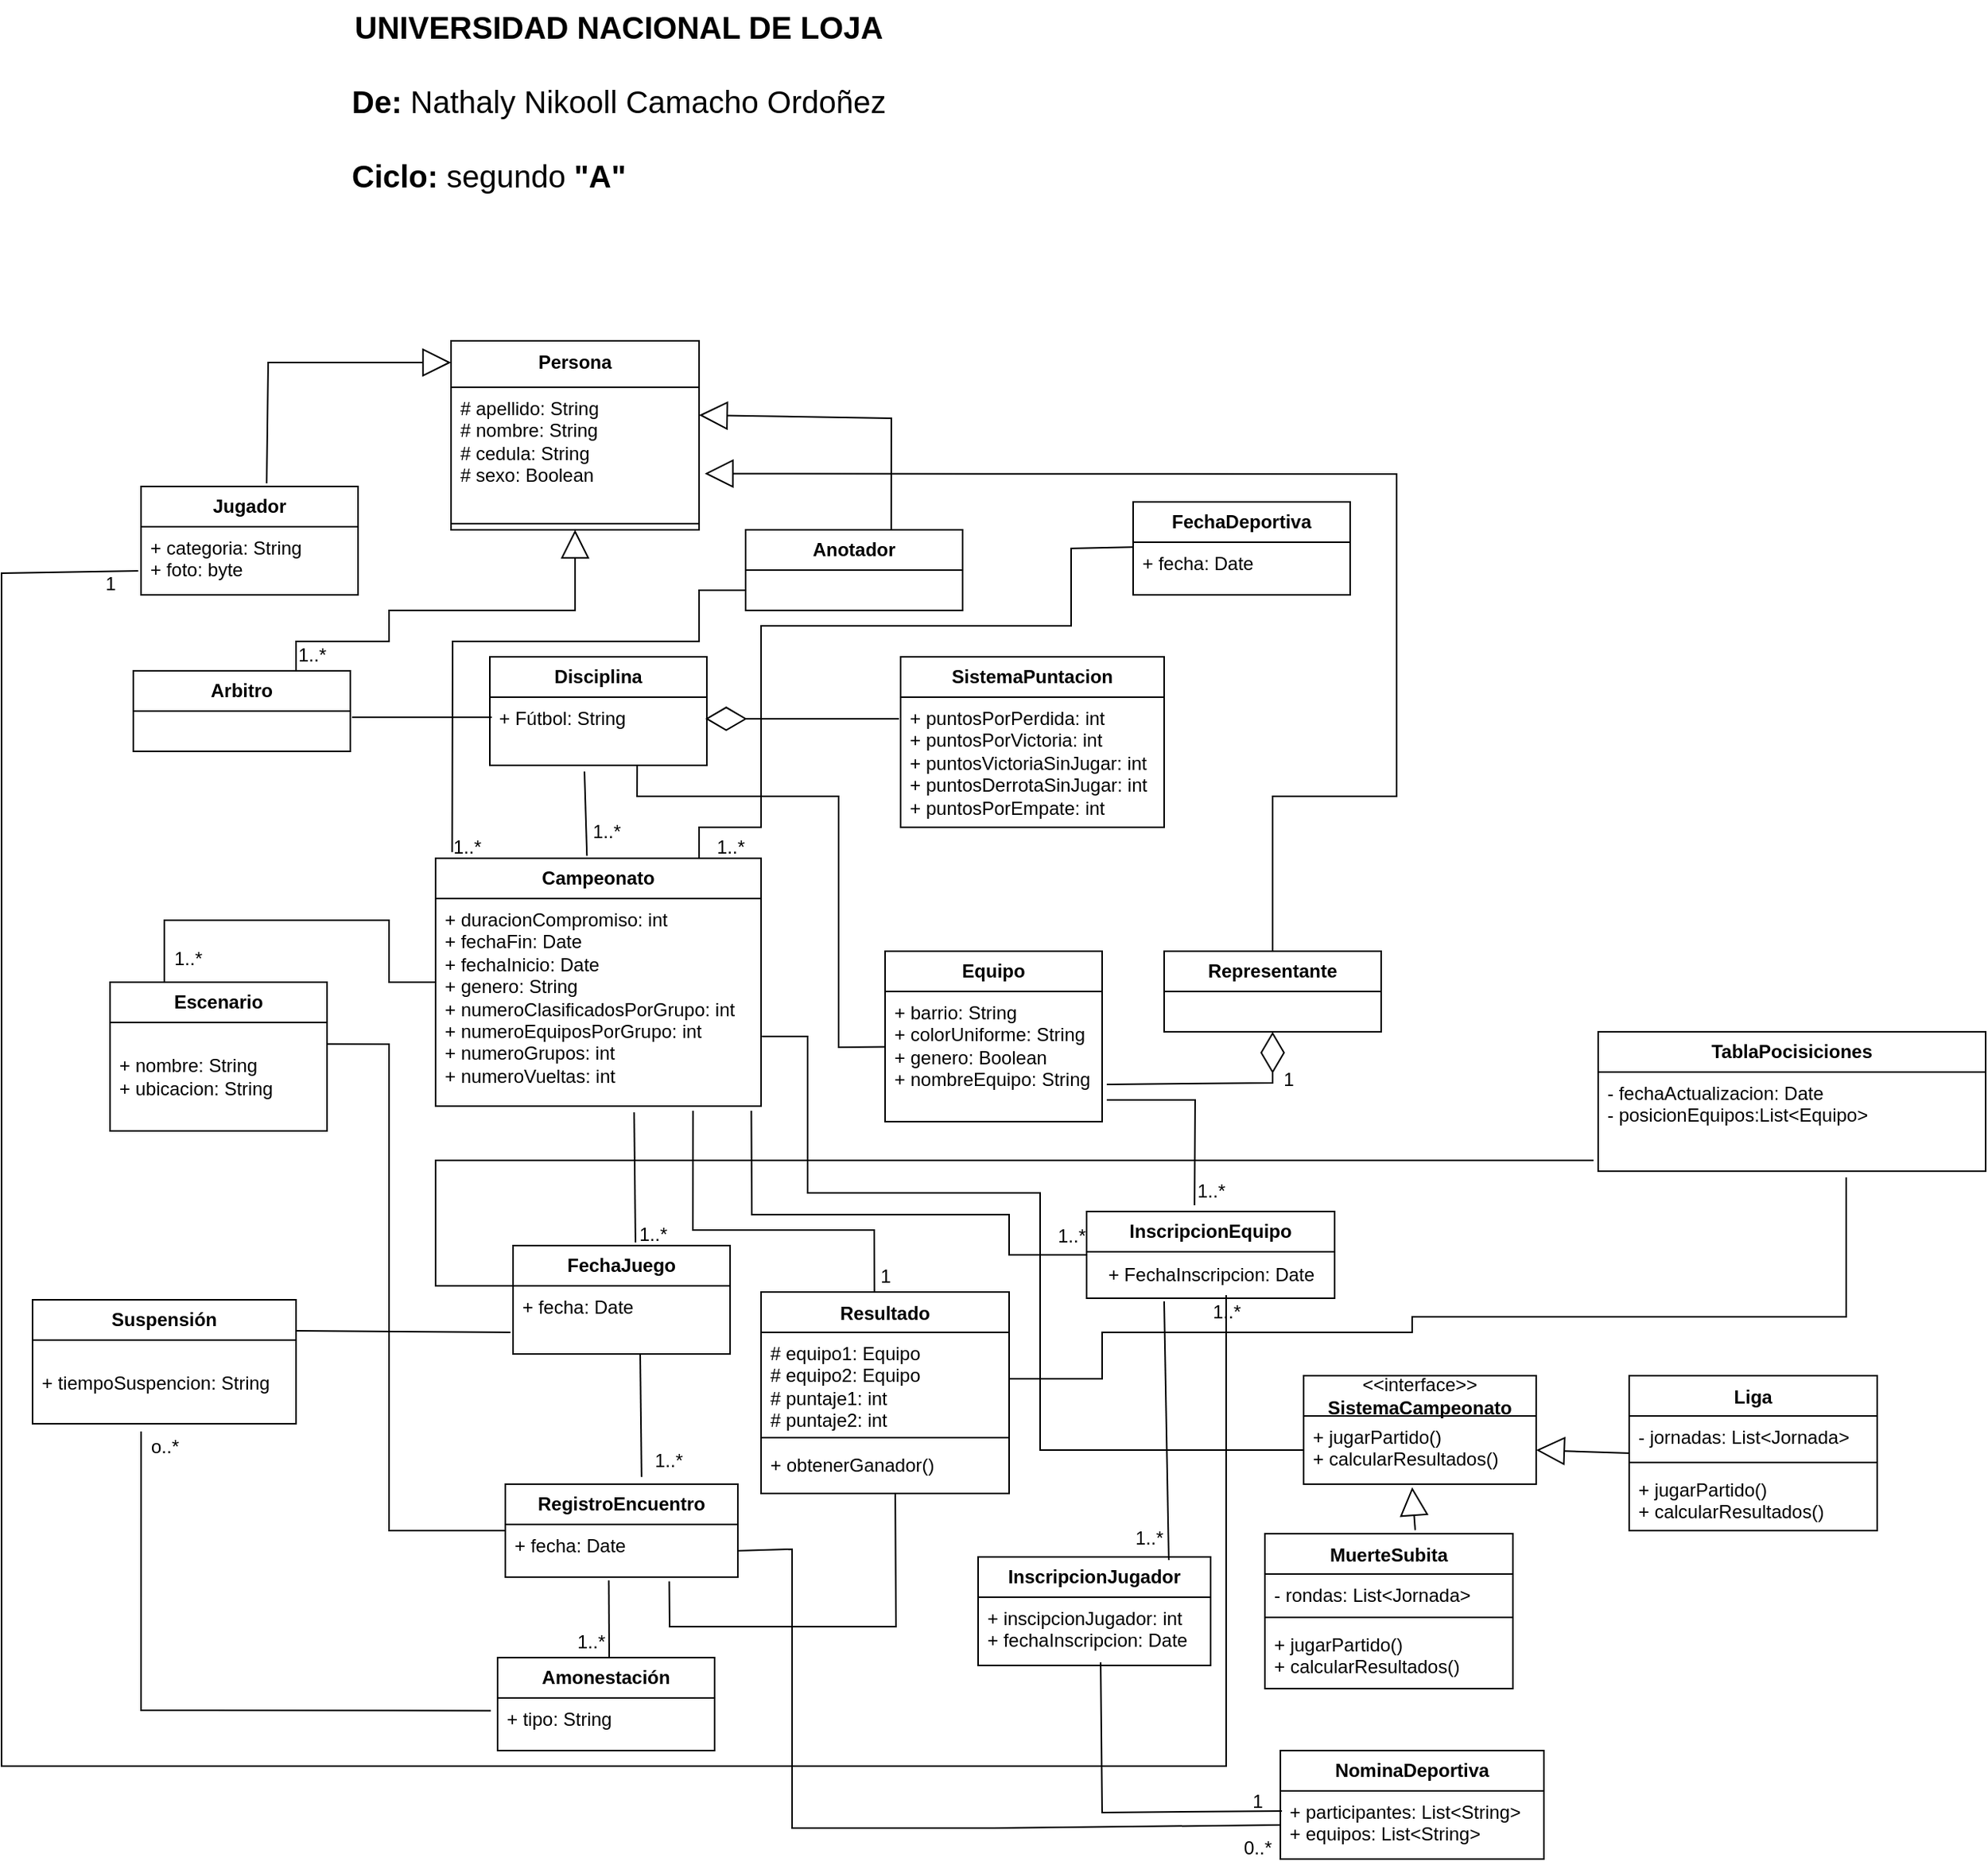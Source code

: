<mxfile version="24.7.6">
  <diagram name="Página-1" id="RDBL6Prg0Cm7emV4PbZw">
    <mxGraphModel dx="1006" dy="409" grid="1" gridSize="10" guides="1" tooltips="1" connect="1" arrows="1" fold="1" page="1" pageScale="1" pageWidth="3300" pageHeight="2339" math="0" shadow="0">
      <root>
        <mxCell id="0" />
        <mxCell id="1" parent="0" />
        <mxCell id="obF-LMcCL9hbDz9X7Q33-1" value="&lt;div&gt;Persona&lt;/div&gt;" style="swimlane;fontStyle=1;align=center;verticalAlign=top;childLayout=stackLayout;horizontal=1;startSize=30;horizontalStack=0;resizeParent=1;resizeParentMax=0;resizeLast=0;collapsible=1;marginBottom=0;whiteSpace=wrap;html=1;" parent="1" vertex="1">
          <mxGeometry x="1540" y="330" width="160" height="122" as="geometry" />
        </mxCell>
        <mxCell id="obF-LMcCL9hbDz9X7Q33-2" value="&lt;div&gt;# apellido: String&lt;/div&gt;&lt;div&gt;# nombre: String&lt;/div&gt;# cedula: String&lt;br&gt;# sexo: Boolean" style="text;strokeColor=none;fillColor=none;align=left;verticalAlign=top;spacingLeft=4;spacingRight=4;overflow=hidden;rotatable=0;points=[[0,0.5],[1,0.5]];portConstraint=eastwest;whiteSpace=wrap;html=1;" parent="obF-LMcCL9hbDz9X7Q33-1" vertex="1">
          <mxGeometry y="30" width="160" height="84" as="geometry" />
        </mxCell>
        <mxCell id="obF-LMcCL9hbDz9X7Q33-3" value="" style="line;strokeWidth=1;fillColor=none;align=left;verticalAlign=middle;spacingTop=-1;spacingLeft=3;spacingRight=3;rotatable=0;labelPosition=right;points=[];portConstraint=eastwest;strokeColor=inherit;" parent="obF-LMcCL9hbDz9X7Q33-1" vertex="1">
          <mxGeometry y="114" width="160" height="8" as="geometry" />
        </mxCell>
        <mxCell id="obF-LMcCL9hbDz9X7Q33-5" value="" style="endArrow=block;endSize=16;endFill=0;html=1;rounded=0;exitX=0.319;exitY=-0.02;exitDx=0;exitDy=0;exitPerimeter=0;" parent="1" edge="1">
          <mxGeometry width="160" relative="1" as="geometry">
            <mxPoint x="1421.04" y="422.04" as="sourcePoint" />
            <mxPoint x="1540" y="344" as="targetPoint" />
            <Array as="points">
              <mxPoint x="1422" y="344" />
            </Array>
          </mxGeometry>
        </mxCell>
        <mxCell id="obF-LMcCL9hbDz9X7Q33-10" value="&lt;b&gt;Arbitro&lt;/b&gt;" style="swimlane;fontStyle=0;childLayout=stackLayout;horizontal=1;startSize=26;fillColor=none;horizontalStack=0;resizeParent=1;resizeParentMax=0;resizeLast=0;collapsible=1;marginBottom=0;whiteSpace=wrap;html=1;" parent="1" vertex="1">
          <mxGeometry x="1335" y="543" width="140" height="52" as="geometry" />
        </mxCell>
        <mxCell id="obF-LMcCL9hbDz9X7Q33-15" value="&lt;b&gt;Jugador&lt;/b&gt;" style="swimlane;fontStyle=0;childLayout=stackLayout;horizontal=1;startSize=26;fillColor=none;horizontalStack=0;resizeParent=1;resizeParentMax=0;resizeLast=0;collapsible=1;marginBottom=0;whiteSpace=wrap;html=1;" parent="1" vertex="1">
          <mxGeometry x="1340" y="424" width="140" height="70" as="geometry" />
        </mxCell>
        <mxCell id="obF-LMcCL9hbDz9X7Q33-16" value="+ categoria: String&lt;br&gt;+ foto: byte" style="text;strokeColor=none;fillColor=none;align=left;verticalAlign=top;spacingLeft=4;spacingRight=4;overflow=hidden;rotatable=0;points=[[0,0.5],[1,0.5]];portConstraint=eastwest;whiteSpace=wrap;html=1;" parent="obF-LMcCL9hbDz9X7Q33-15" vertex="1">
          <mxGeometry y="26" width="140" height="44" as="geometry" />
        </mxCell>
        <mxCell id="obF-LMcCL9hbDz9X7Q33-19" value="&lt;b&gt;Anotador&lt;/b&gt;" style="swimlane;fontStyle=0;childLayout=stackLayout;horizontal=1;startSize=26;fillColor=none;horizontalStack=0;resizeParent=1;resizeParentMax=0;resizeLast=0;collapsible=1;marginBottom=0;whiteSpace=wrap;html=1;" parent="1" vertex="1">
          <mxGeometry x="1730" y="452" width="140" height="52" as="geometry" />
        </mxCell>
        <mxCell id="obF-LMcCL9hbDz9X7Q33-23" value="" style="endArrow=block;endSize=16;endFill=0;html=1;rounded=0;exitX=0.671;exitY=0;exitDx=0;exitDy=0;exitPerimeter=0;entryX=1;entryY=0.214;entryDx=0;entryDy=0;entryPerimeter=0;" parent="1" source="obF-LMcCL9hbDz9X7Q33-19" target="obF-LMcCL9hbDz9X7Q33-2" edge="1">
          <mxGeometry width="160" relative="1" as="geometry">
            <mxPoint x="1431.04" y="432.04" as="sourcePoint" />
            <mxPoint x="1550" y="354" as="targetPoint" />
            <Array as="points">
              <mxPoint x="1824" y="380" />
            </Array>
          </mxGeometry>
        </mxCell>
        <mxCell id="obF-LMcCL9hbDz9X7Q33-24" value="&lt;b&gt;Disciplina&lt;/b&gt;" style="swimlane;fontStyle=0;childLayout=stackLayout;horizontal=1;startSize=26;fillColor=none;horizontalStack=0;resizeParent=1;resizeParentMax=0;resizeLast=0;collapsible=1;marginBottom=0;whiteSpace=wrap;html=1;" parent="1" vertex="1">
          <mxGeometry x="1565" y="534" width="140" height="70" as="geometry" />
        </mxCell>
        <mxCell id="obF-LMcCL9hbDz9X7Q33-25" value="&lt;div&gt;+ Fútbol: String&lt;/div&gt;" style="text;strokeColor=none;fillColor=none;align=left;verticalAlign=top;spacingLeft=4;spacingRight=4;overflow=hidden;rotatable=0;points=[[0,0.5],[1,0.5]];portConstraint=eastwest;whiteSpace=wrap;html=1;" parent="obF-LMcCL9hbDz9X7Q33-24" vertex="1">
          <mxGeometry y="26" width="140" height="44" as="geometry" />
        </mxCell>
        <mxCell id="obF-LMcCL9hbDz9X7Q33-28" value="&lt;b&gt;SistemaPuntacion&lt;/b&gt;" style="swimlane;fontStyle=0;childLayout=stackLayout;horizontal=1;startSize=26;fillColor=none;horizontalStack=0;resizeParent=1;resizeParentMax=0;resizeLast=0;collapsible=1;marginBottom=0;whiteSpace=wrap;html=1;" parent="1" vertex="1">
          <mxGeometry x="1830" y="534" width="170" height="110" as="geometry" />
        </mxCell>
        <mxCell id="obF-LMcCL9hbDz9X7Q33-31" value="+ puntosPorPerdida: int&lt;br&gt;+ puntosPorVictoria: int&lt;br&gt;&lt;div&gt;+ puntosVictoriaSinJugar: int&lt;/div&gt;&lt;div&gt;+ puntosDerrotaSinJugar: int&lt;br&gt;+ puntosPorEmpate: int&lt;/div&gt;" style="text;strokeColor=none;fillColor=none;align=left;verticalAlign=top;spacingLeft=4;spacingRight=4;overflow=hidden;rotatable=0;points=[[0,0.5],[1,0.5]];portConstraint=eastwest;whiteSpace=wrap;html=1;" parent="obF-LMcCL9hbDz9X7Q33-28" vertex="1">
          <mxGeometry y="26" width="170" height="84" as="geometry" />
        </mxCell>
        <mxCell id="obF-LMcCL9hbDz9X7Q33-32" value="" style="endArrow=diamondThin;endFill=0;endSize=24;html=1;rounded=0;entryX=0.993;entryY=0.318;entryDx=0;entryDy=0;entryPerimeter=0;" parent="1" target="obF-LMcCL9hbDz9X7Q33-25" edge="1">
          <mxGeometry width="160" relative="1" as="geometry">
            <mxPoint x="1829" y="574" as="sourcePoint" />
            <mxPoint x="1680" y="584" as="targetPoint" />
          </mxGeometry>
        </mxCell>
        <mxCell id="obF-LMcCL9hbDz9X7Q33-33" value="" style="endArrow=none;html=1;rounded=0;exitX=0.465;exitY=-0.01;exitDx=0;exitDy=0;exitPerimeter=0;entryX=0.436;entryY=1.091;entryDx=0;entryDy=0;entryPerimeter=0;" parent="1" source="obF-LMcCL9hbDz9X7Q33-35" target="obF-LMcCL9hbDz9X7Q33-25" edge="1">
          <mxGeometry width="50" height="50" relative="1" as="geometry">
            <mxPoint x="1622" y="662" as="sourcePoint" />
            <mxPoint x="1620" y="614" as="targetPoint" />
          </mxGeometry>
        </mxCell>
        <mxCell id="obF-LMcCL9hbDz9X7Q33-35" value="&lt;b&gt;Campeonato &lt;/b&gt;" style="swimlane;fontStyle=0;childLayout=stackLayout;horizontal=1;startSize=26;fillColor=none;horizontalStack=0;resizeParent=1;resizeParentMax=0;resizeLast=0;collapsible=1;marginBottom=0;whiteSpace=wrap;html=1;" parent="1" vertex="1">
          <mxGeometry x="1530" y="664" width="210" height="160" as="geometry" />
        </mxCell>
        <mxCell id="obF-LMcCL9hbDz9X7Q33-36" value="+ duracionCompromiso: int&lt;br&gt;+ fechaFin: Date&lt;br&gt;+ fechaInicio: Date&lt;br&gt;+ genero: String&lt;br&gt;+ numeroClasificadosPorGrupo: int&lt;br&gt;+ numeroEquiposPorGrupo: int&lt;br&gt;+ numeroGrupos: int&lt;br&gt;&lt;div&gt;+ numeroVueltas: int&lt;/div&gt;" style="text;strokeColor=none;fillColor=none;align=left;verticalAlign=top;spacingLeft=4;spacingRight=4;overflow=hidden;rotatable=0;points=[[0,0.5],[1,0.5]];portConstraint=eastwest;whiteSpace=wrap;html=1;" parent="obF-LMcCL9hbDz9X7Q33-35" vertex="1">
          <mxGeometry y="26" width="210" height="134" as="geometry" />
        </mxCell>
        <mxCell id="obF-LMcCL9hbDz9X7Q33-39" value="&lt;b&gt;Equipo&lt;/b&gt;" style="swimlane;fontStyle=0;childLayout=stackLayout;horizontal=1;startSize=26;fillColor=none;horizontalStack=0;resizeParent=1;resizeParentMax=0;resizeLast=0;collapsible=1;marginBottom=0;whiteSpace=wrap;html=1;" parent="1" vertex="1">
          <mxGeometry x="1820" y="724" width="140" height="110" as="geometry" />
        </mxCell>
        <mxCell id="obF-LMcCL9hbDz9X7Q33-41" value="+ barrio: String&lt;br&gt;+ colorUniforme: String&lt;br&gt;+ genero: Boolean&lt;br&gt;+ nombreEquipo: String&lt;div&gt;&lt;br/&gt;&lt;/div&gt;" style="text;strokeColor=none;fillColor=none;align=left;verticalAlign=top;spacingLeft=4;spacingRight=4;overflow=hidden;rotatable=0;points=[[0,0.5],[1,0.5]];portConstraint=eastwest;whiteSpace=wrap;html=1;" parent="obF-LMcCL9hbDz9X7Q33-39" vertex="1">
          <mxGeometry y="26" width="140" height="84" as="geometry" />
        </mxCell>
        <mxCell id="obF-LMcCL9hbDz9X7Q33-43" value="" style="endArrow=none;html=1;rounded=0;exitX=0;exitY=0.426;exitDx=0;exitDy=0;entryX=0.679;entryY=1;entryDx=0;entryDy=0;entryPerimeter=0;exitPerimeter=0;" parent="1" source="obF-LMcCL9hbDz9X7Q33-41" target="obF-LMcCL9hbDz9X7Q33-25" edge="1">
          <mxGeometry width="50" height="50" relative="1" as="geometry">
            <mxPoint x="1540" y="704" as="sourcePoint" />
            <mxPoint x="1660" y="614" as="targetPoint" />
            <Array as="points">
              <mxPoint x="1790" y="786" />
              <mxPoint x="1790" y="624" />
              <mxPoint x="1700" y="624" />
              <mxPoint x="1660" y="624" />
            </Array>
          </mxGeometry>
        </mxCell>
        <mxCell id="obF-LMcCL9hbDz9X7Q33-44" value="&lt;b&gt;Representante&lt;/b&gt;" style="swimlane;fontStyle=0;childLayout=stackLayout;horizontal=1;startSize=26;fillColor=none;horizontalStack=0;resizeParent=1;resizeParentMax=0;resizeLast=0;collapsible=1;marginBottom=0;whiteSpace=wrap;html=1;" parent="1" vertex="1">
          <mxGeometry x="2000" y="724" width="140" height="52" as="geometry" />
        </mxCell>
        <mxCell id="obF-LMcCL9hbDz9X7Q33-48" value="" style="endArrow=diamondThin;endFill=0;endSize=24;html=1;rounded=0;entryX=0.5;entryY=1;entryDx=0;entryDy=0;" parent="1" target="obF-LMcCL9hbDz9X7Q33-44" edge="1">
          <mxGeometry width="160" relative="1" as="geometry">
            <mxPoint x="1963" y="810" as="sourcePoint" />
            <mxPoint x="1650" y="844" as="targetPoint" />
            <Array as="points">
              <mxPoint x="2070" y="809" />
            </Array>
          </mxGeometry>
        </mxCell>
        <mxCell id="obF-LMcCL9hbDz9X7Q33-49" value="&lt;b&gt;FechaJuego&lt;/b&gt;" style="swimlane;fontStyle=0;childLayout=stackLayout;horizontal=1;startSize=26;fillColor=none;horizontalStack=0;resizeParent=1;resizeParentMax=0;resizeLast=0;collapsible=1;marginBottom=0;whiteSpace=wrap;html=1;" parent="1" vertex="1">
          <mxGeometry x="1580" y="914" width="140" height="70" as="geometry" />
        </mxCell>
        <mxCell id="obF-LMcCL9hbDz9X7Q33-52" value="+ fecha: Date" style="text;strokeColor=none;fillColor=none;align=left;verticalAlign=top;spacingLeft=4;spacingRight=4;overflow=hidden;rotatable=0;points=[[0,0.5],[1,0.5]];portConstraint=eastwest;whiteSpace=wrap;html=1;" parent="obF-LMcCL9hbDz9X7Q33-49" vertex="1">
          <mxGeometry y="26" width="140" height="44" as="geometry" />
        </mxCell>
        <mxCell id="obF-LMcCL9hbDz9X7Q33-54" value="" style="endArrow=none;html=1;rounded=0;exitX=0.564;exitY=-0.029;exitDx=0;exitDy=0;exitPerimeter=0;entryX=0.61;entryY=1.03;entryDx=0;entryDy=0;entryPerimeter=0;" parent="1" source="obF-LMcCL9hbDz9X7Q33-49" target="obF-LMcCL9hbDz9X7Q33-36" edge="1">
          <mxGeometry width="50" height="50" relative="1" as="geometry">
            <mxPoint x="1660" y="904" as="sourcePoint" />
            <mxPoint x="1590" y="824" as="targetPoint" />
          </mxGeometry>
        </mxCell>
        <mxCell id="obF-LMcCL9hbDz9X7Q33-55" value="1..*" style="text;html=1;align=center;verticalAlign=middle;resizable=0;points=[];autosize=1;strokeColor=none;fillColor=none;" parent="1" vertex="1">
          <mxGeometry x="1650" y="892" width="40" height="30" as="geometry" />
        </mxCell>
        <mxCell id="obF-LMcCL9hbDz9X7Q33-60" value="" style="endArrow=none;html=1;rounded=0;exitX=0.451;exitY=0.036;exitDx=0;exitDy=0;exitPerimeter=0;entryX=0.791;entryY=1.022;entryDx=0;entryDy=0;entryPerimeter=0;" parent="1" target="obF-LMcCL9hbDz9X7Q33-36" edge="1">
          <mxGeometry width="50" height="50" relative="1" as="geometry">
            <mxPoint x="1813.14" y="944.16" as="sourcePoint" />
            <mxPoint x="1570" y="864" as="targetPoint" />
            <Array as="points">
              <mxPoint x="1813" y="904" />
              <mxPoint x="1696" y="904" />
            </Array>
          </mxGeometry>
        </mxCell>
        <mxCell id="obF-LMcCL9hbDz9X7Q33-62" value="1" style="text;html=1;align=center;verticalAlign=middle;resizable=0;points=[];autosize=1;strokeColor=none;fillColor=none;" parent="1" vertex="1">
          <mxGeometry x="1805" y="919" width="30" height="30" as="geometry" />
        </mxCell>
        <mxCell id="obF-LMcCL9hbDz9X7Q33-63" value="&lt;b&gt;InscripcionEquipo&lt;/b&gt;" style="swimlane;fontStyle=0;childLayout=stackLayout;horizontal=1;startSize=26;fillColor=none;horizontalStack=0;resizeParent=1;resizeParentMax=0;resizeLast=0;collapsible=1;marginBottom=0;whiteSpace=wrap;html=1;" parent="1" vertex="1">
          <mxGeometry x="1950" y="892" width="160" height="56" as="geometry" />
        </mxCell>
        <mxCell id="4fyw1zSQMC_85I8fKbnd-1" value="+ FechaInscripcion: Date" style="text;html=1;align=center;verticalAlign=middle;resizable=0;points=[];autosize=1;strokeColor=none;fillColor=none;" vertex="1" parent="obF-LMcCL9hbDz9X7Q33-63">
          <mxGeometry y="26" width="160" height="30" as="geometry" />
        </mxCell>
        <mxCell id="obF-LMcCL9hbDz9X7Q33-67" value="" style="endArrow=none;html=1;rounded=0;exitX=0;exitY=0.5;exitDx=0;exitDy=0;entryX=0.97;entryY=1.022;entryDx=0;entryDy=0;entryPerimeter=0;" parent="1" source="obF-LMcCL9hbDz9X7Q33-63" target="obF-LMcCL9hbDz9X7Q33-36" edge="1">
          <mxGeometry width="50" height="50" relative="1" as="geometry">
            <mxPoint x="2110" y="844" as="sourcePoint" />
            <mxPoint x="2160" y="794" as="targetPoint" />
            <Array as="points">
              <mxPoint x="1900" y="920" />
              <mxPoint x="1900" y="894" />
              <mxPoint x="1734" y="894" />
            </Array>
          </mxGeometry>
        </mxCell>
        <mxCell id="obF-LMcCL9hbDz9X7Q33-68" value="1..*" style="text;html=1;align=center;verticalAlign=middle;resizable=0;points=[];autosize=1;strokeColor=none;fillColor=none;" parent="1" vertex="1">
          <mxGeometry x="1920" y="893" width="40" height="30" as="geometry" />
        </mxCell>
        <mxCell id="obF-LMcCL9hbDz9X7Q33-69" value="" style="endArrow=none;html=1;rounded=0;exitX=0.435;exitY=-0.072;exitDx=0;exitDy=0;exitPerimeter=0;" parent="1" source="obF-LMcCL9hbDz9X7Q33-63" edge="1">
          <mxGeometry width="50" height="50" relative="1" as="geometry">
            <mxPoint x="2110" y="844" as="sourcePoint" />
            <mxPoint x="1963" y="820" as="targetPoint" />
            <Array as="points">
              <mxPoint x="2020" y="820" />
            </Array>
          </mxGeometry>
        </mxCell>
        <mxCell id="obF-LMcCL9hbDz9X7Q33-70" value="1..*" style="text;html=1;align=center;verticalAlign=middle;resizable=0;points=[];autosize=1;strokeColor=none;fillColor=none;" parent="1" vertex="1">
          <mxGeometry x="2010" y="864" width="40" height="30" as="geometry" />
        </mxCell>
        <mxCell id="obF-LMcCL9hbDz9X7Q33-71" value="1" style="text;html=1;align=center;verticalAlign=middle;resizable=0;points=[];autosize=1;strokeColor=none;fillColor=none;" parent="1" vertex="1">
          <mxGeometry x="2065" y="792" width="30" height="30" as="geometry" />
        </mxCell>
        <mxCell id="obF-LMcCL9hbDz9X7Q33-79" value="1..*" style="text;html=1;align=center;verticalAlign=middle;resizable=0;points=[];autosize=1;strokeColor=none;fillColor=none;" parent="1" vertex="1">
          <mxGeometry x="2020" y="942" width="40" height="30" as="geometry" />
        </mxCell>
        <mxCell id="obF-LMcCL9hbDz9X7Q33-80" value="&lt;b&gt;RegistroEncuentro&lt;/b&gt;" style="swimlane;fontStyle=0;childLayout=stackLayout;horizontal=1;startSize=26;fillColor=none;horizontalStack=0;resizeParent=1;resizeParentMax=0;resizeLast=0;collapsible=1;marginBottom=0;whiteSpace=wrap;html=1;" parent="1" vertex="1">
          <mxGeometry x="1575" y="1068" width="150" height="60" as="geometry" />
        </mxCell>
        <mxCell id="obF-LMcCL9hbDz9X7Q33-83" value="+ fecha: Date " style="text;strokeColor=none;fillColor=none;align=left;verticalAlign=top;spacingLeft=4;spacingRight=4;overflow=hidden;rotatable=0;points=[[0,0.5],[1,0.5]];portConstraint=eastwest;whiteSpace=wrap;html=1;" parent="obF-LMcCL9hbDz9X7Q33-80" vertex="1">
          <mxGeometry y="26" width="150" height="34" as="geometry" />
        </mxCell>
        <mxCell id="obF-LMcCL9hbDz9X7Q33-84" value="" style="endArrow=none;html=1;rounded=0;exitX=0.586;exitY=-0.077;exitDx=0;exitDy=0;exitPerimeter=0;" parent="1" source="obF-LMcCL9hbDz9X7Q33-80" edge="1">
          <mxGeometry width="50" height="50" relative="1" as="geometry">
            <mxPoint x="1650" y="914" as="sourcePoint" />
            <mxPoint x="1662" y="984" as="targetPoint" />
          </mxGeometry>
        </mxCell>
        <mxCell id="obF-LMcCL9hbDz9X7Q33-85" value="1..*" style="text;html=1;align=center;verticalAlign=middle;resizable=0;points=[];autosize=1;strokeColor=none;fillColor=none;" parent="1" vertex="1">
          <mxGeometry x="1660" y="1038" width="40" height="30" as="geometry" />
        </mxCell>
        <mxCell id="obF-LMcCL9hbDz9X7Q33-90" value="&lt;b&gt;Escenario&lt;/b&gt;" style="swimlane;fontStyle=0;childLayout=stackLayout;horizontal=1;startSize=26;fillColor=none;horizontalStack=0;resizeParent=1;resizeParentMax=0;resizeLast=0;collapsible=1;marginBottom=0;whiteSpace=wrap;html=1;" parent="1" vertex="1">
          <mxGeometry x="1320" y="744" width="140" height="96" as="geometry" />
        </mxCell>
        <mxCell id="obF-LMcCL9hbDz9X7Q33-91" value="&lt;br&gt;+ nombre: String&lt;br&gt;+ ubicacion: String" style="text;strokeColor=none;fillColor=none;align=left;verticalAlign=top;spacingLeft=4;spacingRight=4;overflow=hidden;rotatable=0;points=[[0,0.5],[1,0.5]];portConstraint=eastwest;whiteSpace=wrap;html=1;" parent="obF-LMcCL9hbDz9X7Q33-90" vertex="1">
          <mxGeometry y="26" width="140" height="70" as="geometry" />
        </mxCell>
        <mxCell id="obF-LMcCL9hbDz9X7Q33-94" value="" style="endArrow=none;html=1;rounded=0;exitX=0.25;exitY=0;exitDx=0;exitDy=0;" parent="1" source="obF-LMcCL9hbDz9X7Q33-90" edge="1">
          <mxGeometry width="50" height="50" relative="1" as="geometry">
            <mxPoint x="1650" y="774" as="sourcePoint" />
            <mxPoint x="1530" y="744" as="targetPoint" />
            <Array as="points">
              <mxPoint x="1355" y="704" />
              <mxPoint x="1500" y="704" />
              <mxPoint x="1500" y="744" />
            </Array>
          </mxGeometry>
        </mxCell>
        <mxCell id="obF-LMcCL9hbDz9X7Q33-95" value="1..*" style="text;html=1;align=center;verticalAlign=middle;resizable=0;points=[];autosize=1;strokeColor=none;fillColor=none;" parent="1" vertex="1">
          <mxGeometry x="1350" y="714" width="40" height="30" as="geometry" />
        </mxCell>
        <mxCell id="obF-LMcCL9hbDz9X7Q33-97" value="" style="endArrow=none;html=1;rounded=0;exitX=1.023;exitY=0.215;exitDx=0;exitDy=0;exitPerimeter=0;entryX=0;entryY=0.5;entryDx=0;entryDy=0;" parent="1" target="obF-LMcCL9hbDz9X7Q33-80" edge="1">
          <mxGeometry width="50" height="50" relative="1" as="geometry">
            <mxPoint x="1460" y="783.91" as="sourcePoint" />
            <mxPoint x="1546.78" y="792" as="targetPoint" />
            <Array as="points">
              <mxPoint x="1500" y="784" />
              <mxPoint x="1500" y="1098" />
            </Array>
          </mxGeometry>
        </mxCell>
        <mxCell id="obF-LMcCL9hbDz9X7Q33-100" value="&lt;b&gt;Amonestación&lt;/b&gt;" style="swimlane;fontStyle=0;childLayout=stackLayout;horizontal=1;startSize=26;fillColor=none;horizontalStack=0;resizeParent=1;resizeParentMax=0;resizeLast=0;collapsible=1;marginBottom=0;whiteSpace=wrap;html=1;" parent="1" vertex="1">
          <mxGeometry x="1570" y="1180" width="140" height="60" as="geometry" />
        </mxCell>
        <mxCell id="obF-LMcCL9hbDz9X7Q33-102" value="+ tipo: String" style="text;strokeColor=none;fillColor=none;align=left;verticalAlign=top;spacingLeft=4;spacingRight=4;overflow=hidden;rotatable=0;points=[[0,0.5],[1,0.5]];portConstraint=eastwest;whiteSpace=wrap;html=1;" parent="obF-LMcCL9hbDz9X7Q33-100" vertex="1">
          <mxGeometry y="26" width="140" height="34" as="geometry" />
        </mxCell>
        <mxCell id="obF-LMcCL9hbDz9X7Q33-104" value="" style="endArrow=none;html=1;rounded=0;entryX=0.445;entryY=1.064;entryDx=0;entryDy=0;entryPerimeter=0;" parent="1" target="obF-LMcCL9hbDz9X7Q33-83" edge="1">
          <mxGeometry width="50" height="50" relative="1" as="geometry">
            <mxPoint x="1642" y="1180" as="sourcePoint" />
            <mxPoint x="1620" y="1099" as="targetPoint" />
          </mxGeometry>
        </mxCell>
        <mxCell id="obF-LMcCL9hbDz9X7Q33-105" value="1..*" style="text;html=1;align=center;verticalAlign=middle;resizable=0;points=[];autosize=1;strokeColor=none;fillColor=none;" parent="1" vertex="1">
          <mxGeometry x="1610" y="1155" width="40" height="30" as="geometry" />
        </mxCell>
        <mxCell id="obF-LMcCL9hbDz9X7Q33-106" value="&lt;b&gt;Suspensión&lt;/b&gt;" style="swimlane;fontStyle=0;childLayout=stackLayout;horizontal=1;startSize=26;fillColor=none;horizontalStack=0;resizeParent=1;resizeParentMax=0;resizeLast=0;collapsible=1;marginBottom=0;whiteSpace=wrap;html=1;" parent="1" vertex="1">
          <mxGeometry x="1270" y="949" width="170" height="80" as="geometry" />
        </mxCell>
        <mxCell id="obF-LMcCL9hbDz9X7Q33-109" value="&lt;br&gt;+ tiempoSuspencion: String" style="text;strokeColor=none;fillColor=none;align=left;verticalAlign=top;spacingLeft=4;spacingRight=4;overflow=hidden;rotatable=0;points=[[0,0.5],[1,0.5]];portConstraint=eastwest;whiteSpace=wrap;html=1;" parent="obF-LMcCL9hbDz9X7Q33-106" vertex="1">
          <mxGeometry y="26" width="170" height="54" as="geometry" />
        </mxCell>
        <mxCell id="obF-LMcCL9hbDz9X7Q33-110" value="" style="endArrow=none;html=1;rounded=0;exitX=0.412;exitY=1.093;exitDx=0;exitDy=0;exitPerimeter=0;entryX=-0.031;entryY=0.242;entryDx=0;entryDy=0;entryPerimeter=0;" parent="1" source="obF-LMcCL9hbDz9X7Q33-109" target="obF-LMcCL9hbDz9X7Q33-102" edge="1">
          <mxGeometry width="50" height="50" relative="1" as="geometry">
            <mxPoint x="1590" y="1034" as="sourcePoint" />
            <mxPoint x="1640" y="984" as="targetPoint" />
            <Array as="points">
              <mxPoint x="1340" y="1214" />
            </Array>
          </mxGeometry>
        </mxCell>
        <mxCell id="obF-LMcCL9hbDz9X7Q33-111" value="o..*" style="text;html=1;align=center;verticalAlign=middle;resizable=0;points=[];autosize=1;strokeColor=none;fillColor=none;" parent="1" vertex="1">
          <mxGeometry x="1335" y="1029" width="40" height="30" as="geometry" />
        </mxCell>
        <mxCell id="obF-LMcCL9hbDz9X7Q33-112" value="" style="endArrow=none;html=1;rounded=0;exitX=1;exitY=0.25;exitDx=0;exitDy=0;entryX=-0.012;entryY=0.683;entryDx=0;entryDy=0;entryPerimeter=0;" parent="1" source="obF-LMcCL9hbDz9X7Q33-106" target="obF-LMcCL9hbDz9X7Q33-52" edge="1">
          <mxGeometry width="50" height="50" relative="1" as="geometry">
            <mxPoint x="1590" y="994" as="sourcePoint" />
            <mxPoint x="1640" y="944" as="targetPoint" />
          </mxGeometry>
        </mxCell>
        <mxCell id="obF-LMcCL9hbDz9X7Q33-119" value="&lt;b&gt;FechaDeportiva&lt;/b&gt;" style="swimlane;fontStyle=0;childLayout=stackLayout;horizontal=1;startSize=26;fillColor=none;horizontalStack=0;resizeParent=1;resizeParentMax=0;resizeLast=0;collapsible=1;marginBottom=0;whiteSpace=wrap;html=1;" parent="1" vertex="1">
          <mxGeometry x="1980" y="434" width="140" height="60" as="geometry" />
        </mxCell>
        <mxCell id="obF-LMcCL9hbDz9X7Q33-122" value="&lt;div&gt;+ fecha: Date&lt;b&gt;&lt;br&gt;&lt;/b&gt;&lt;/div&gt;" style="text;strokeColor=none;fillColor=none;align=left;verticalAlign=top;spacingLeft=4;spacingRight=4;overflow=hidden;rotatable=0;points=[[0,0.5],[1,0.5]];portConstraint=eastwest;whiteSpace=wrap;html=1;" parent="obF-LMcCL9hbDz9X7Q33-119" vertex="1">
          <mxGeometry y="26" width="140" height="34" as="geometry" />
        </mxCell>
        <mxCell id="obF-LMcCL9hbDz9X7Q33-123" value="" style="endArrow=none;html=1;rounded=0;entryX=0;entryY=0.091;entryDx=0;entryDy=0;entryPerimeter=0;" parent="1" target="obF-LMcCL9hbDz9X7Q33-122" edge="1">
          <mxGeometry width="50" height="50" relative="1" as="geometry">
            <mxPoint x="1740" y="664" as="sourcePoint" />
            <mxPoint x="1974" y="464" as="targetPoint" />
            <Array as="points">
              <mxPoint x="1740" y="664" />
              <mxPoint x="1700" y="664" />
              <mxPoint x="1700" y="644" />
              <mxPoint x="1740" y="644" />
              <mxPoint x="1740" y="544" />
              <mxPoint x="1740" y="514" />
              <mxPoint x="1940" y="514" />
              <mxPoint x="1940" y="464" />
            </Array>
          </mxGeometry>
        </mxCell>
        <mxCell id="obF-LMcCL9hbDz9X7Q33-127" value="" style="endArrow=none;html=1;rounded=0;exitX=-0.013;exitY=0.649;exitDx=0;exitDy=0;exitPerimeter=0;entryX=0.5;entryY=0.133;entryDx=0;entryDy=0;entryPerimeter=0;" parent="1" source="obF-LMcCL9hbDz9X7Q33-16" edge="1" target="obF-LMcCL9hbDz9X7Q33-79">
          <mxGeometry width="50" height="50" relative="1" as="geometry">
            <mxPoint x="1780" y="894" as="sourcePoint" />
            <mxPoint x="2020" y="950" as="targetPoint" />
            <Array as="points">
              <mxPoint x="1250" y="480" />
              <mxPoint x="1250" y="850" />
              <mxPoint x="1250" y="1250" />
              <mxPoint x="1610" y="1250" />
              <mxPoint x="2040" y="1250" />
              <mxPoint x="2040" y="1100" />
            </Array>
          </mxGeometry>
        </mxCell>
        <mxCell id="obF-LMcCL9hbDz9X7Q33-129" value="1" style="text;html=1;align=center;verticalAlign=middle;resizable=0;points=[];autosize=1;strokeColor=none;fillColor=none;" parent="1" vertex="1">
          <mxGeometry x="1305" y="472" width="30" height="30" as="geometry" />
        </mxCell>
        <mxCell id="obF-LMcCL9hbDz9X7Q33-132" value="" style="endArrow=block;endSize=16;endFill=0;html=1;rounded=0;entryX=0.5;entryY=1;entryDx=0;entryDy=0;exitX=0.75;exitY=0;exitDx=0;exitDy=0;" parent="1" source="obF-LMcCL9hbDz9X7Q33-10" target="obF-LMcCL9hbDz9X7Q33-1" edge="1">
          <mxGeometry width="160" relative="1" as="geometry">
            <mxPoint x="1500" y="540" as="sourcePoint" />
            <mxPoint x="1870" y="454" as="targetPoint" />
            <Array as="points">
              <mxPoint x="1440" y="524" />
              <mxPoint x="1500" y="524" />
              <mxPoint x="1500" y="504" />
              <mxPoint x="1620" y="504" />
            </Array>
          </mxGeometry>
        </mxCell>
        <mxCell id="obF-LMcCL9hbDz9X7Q33-133" value="" style="endArrow=none;html=1;rounded=0;entryX=0.009;entryY=0.295;entryDx=0;entryDy=0;entryPerimeter=0;" parent="1" target="obF-LMcCL9hbDz9X7Q33-25" edge="1">
          <mxGeometry width="50" height="50" relative="1" as="geometry">
            <mxPoint x="1476" y="573" as="sourcePoint" />
            <mxPoint x="1560" y="574" as="targetPoint" />
          </mxGeometry>
        </mxCell>
        <mxCell id="obF-LMcCL9hbDz9X7Q33-140" value="1..*" style="text;html=1;align=center;verticalAlign=middle;resizable=0;points=[];autosize=1;strokeColor=none;fillColor=none;" parent="1" vertex="1">
          <mxGeometry x="1620" y="632" width="40" height="30" as="geometry" />
        </mxCell>
        <mxCell id="obF-LMcCL9hbDz9X7Q33-141" value="1..*" style="text;html=1;align=center;verticalAlign=middle;resizable=0;points=[];autosize=1;strokeColor=none;fillColor=none;" parent="1" vertex="1">
          <mxGeometry x="1700" y="642" width="40" height="30" as="geometry" />
        </mxCell>
        <mxCell id="obF-LMcCL9hbDz9X7Q33-142" value="" style="endArrow=none;html=1;rounded=0;exitX=0;exitY=0.5;exitDx=0;exitDy=0;entryX=0.051;entryY=-0.025;entryDx=0;entryDy=0;entryPerimeter=0;" parent="1" target="obF-LMcCL9hbDz9X7Q33-35" edge="1">
          <mxGeometry width="50" height="50" relative="1" as="geometry">
            <mxPoint x="1730" y="491" as="sourcePoint" />
            <mxPoint x="1820" y="544" as="targetPoint" />
            <Array as="points">
              <mxPoint x="1700" y="491" />
              <mxPoint x="1700" y="524" />
              <mxPoint x="1541" y="524" />
            </Array>
          </mxGeometry>
        </mxCell>
        <mxCell id="obF-LMcCL9hbDz9X7Q33-144" value="1..*" style="text;html=1;align=center;verticalAlign=middle;resizable=0;points=[];autosize=1;strokeColor=none;fillColor=none;" parent="1" vertex="1">
          <mxGeometry x="1530" y="642" width="40" height="30" as="geometry" />
        </mxCell>
        <mxCell id="obF-LMcCL9hbDz9X7Q33-145" value="&lt;div align=&quot;center&quot;&gt;&lt;font style=&quot;font-size: 20px;&quot;&gt;&lt;b&gt;UNIVERSIDAD NACIONAL DE LOJA&lt;br&gt;&lt;/b&gt;&lt;/font&gt;&lt;/div&gt;&lt;div&gt;&lt;font style=&quot;font-size: 20px;&quot;&gt;&lt;b&gt;&lt;br&gt;&lt;/b&gt;&lt;/font&gt;&lt;/div&gt;&lt;div&gt;&lt;font style=&quot;font-size: 20px;&quot;&gt;&lt;b&gt;De: &lt;/b&gt;Nathaly Nikooll Camacho Ordoñez&lt;/font&gt;&lt;/div&gt;&lt;div&gt;&lt;font style=&quot;font-size: 20px;&quot;&gt;&lt;br&gt;&lt;/font&gt;&lt;/div&gt;&lt;div&gt;&lt;font style=&quot;font-size: 20px;&quot;&gt;&lt;b&gt;Ciclo:&lt;/b&gt; segundo&lt;b&gt; &quot;A&quot;&lt;br&gt;&lt;/b&gt;&lt;/font&gt;&lt;/div&gt;" style="text;strokeColor=none;fillColor=none;align=left;verticalAlign=middle;spacingLeft=4;spacingRight=4;overflow=hidden;points=[[0,0.5],[1,0.5]];portConstraint=eastwest;rotatable=0;whiteSpace=wrap;html=1;" parent="1" vertex="1">
          <mxGeometry x="1470" y="110" width="355" height="130" as="geometry" />
        </mxCell>
        <mxCell id="obF-LMcCL9hbDz9X7Q33-147" value="" style="endArrow=block;endSize=16;endFill=0;html=1;rounded=0;entryX=1.023;entryY=0.663;entryDx=0;entryDy=0;entryPerimeter=0;exitX=0.5;exitY=0;exitDx=0;exitDy=0;" parent="1" source="obF-LMcCL9hbDz9X7Q33-44" target="obF-LMcCL9hbDz9X7Q33-2" edge="1">
          <mxGeometry width="160" relative="1" as="geometry">
            <mxPoint x="2120" y="694" as="sourcePoint" />
            <mxPoint x="2070" y="584" as="targetPoint" />
            <Array as="points">
              <mxPoint x="2070" y="624" />
              <mxPoint x="2150" y="624" />
              <mxPoint x="2150" y="416" />
            </Array>
          </mxGeometry>
        </mxCell>
        <mxCell id="obF-LMcCL9hbDz9X7Q33-159" value="" style="endArrow=none;html=1;rounded=0;exitX=0.705;exitY=1.081;exitDx=0;exitDy=0;entryX=0.541;entryY=1.014;entryDx=0;entryDy=0;entryPerimeter=0;exitPerimeter=0;" parent="1" source="obF-LMcCL9hbDz9X7Q33-83" target="_9T0Jlwfre6RfIyM-7lq-17" edge="1">
          <mxGeometry width="50" height="50" relative="1" as="geometry">
            <mxPoint x="1610" y="930" as="sourcePoint" />
            <mxPoint x="1813.42" y="1002.374" as="targetPoint" />
            <Array as="points">
              <mxPoint x="1681" y="1160" />
              <mxPoint x="1750" y="1160" />
              <mxPoint x="1827" y="1160" />
            </Array>
          </mxGeometry>
        </mxCell>
        <mxCell id="_9T0Jlwfre6RfIyM-7lq-3" value="1..*" style="text;html=1;align=center;verticalAlign=middle;resizable=0;points=[];autosize=1;strokeColor=none;fillColor=none;" parent="1" vertex="1">
          <mxGeometry x="1430" y="518" width="40" height="30" as="geometry" />
        </mxCell>
        <mxCell id="_9T0Jlwfre6RfIyM-7lq-4" value="&lt;div&gt;&amp;lt;&amp;lt;interface&amp;gt;&amp;gt;&lt;/div&gt;&lt;div&gt;&lt;b&gt;SistemaCampeonato&lt;/b&gt;&lt;br&gt;&lt;/div&gt;" style="swimlane;fontStyle=0;childLayout=stackLayout;horizontal=1;startSize=26;fillColor=none;horizontalStack=0;resizeParent=1;resizeParentMax=0;resizeLast=0;collapsible=1;marginBottom=0;whiteSpace=wrap;html=1;" parent="1" vertex="1">
          <mxGeometry x="2090" y="998" width="150" height="70" as="geometry" />
        </mxCell>
        <mxCell id="_9T0Jlwfre6RfIyM-7lq-7" value="+ jugarPartido()&lt;br&gt;+ calcularResultados()" style="text;strokeColor=none;fillColor=none;align=left;verticalAlign=top;spacingLeft=4;spacingRight=4;overflow=hidden;rotatable=0;points=[[0,0.5],[1,0.5]];portConstraint=eastwest;whiteSpace=wrap;html=1;" parent="_9T0Jlwfre6RfIyM-7lq-4" vertex="1">
          <mxGeometry y="26" width="150" height="44" as="geometry" />
        </mxCell>
        <mxCell id="_9T0Jlwfre6RfIyM-7lq-14" value="Resultado" style="swimlane;fontStyle=1;align=center;verticalAlign=top;childLayout=stackLayout;horizontal=1;startSize=26;horizontalStack=0;resizeParent=1;resizeParentMax=0;resizeLast=0;collapsible=1;marginBottom=0;whiteSpace=wrap;html=1;" parent="1" vertex="1">
          <mxGeometry x="1740" y="944" width="160" height="130" as="geometry" />
        </mxCell>
        <mxCell id="_9T0Jlwfre6RfIyM-7lq-15" value="# equipo1: Equipo&amp;nbsp; &amp;nbsp;&lt;br&gt;# equipo2: Equipo&amp;nbsp; &amp;nbsp;&lt;br&gt;&lt;div&gt;# puntaje1: int&amp;nbsp;&amp;nbsp;&amp;nbsp; &amp;nbsp;&lt;/div&gt;&lt;div&gt;# puntaje2: int&lt;/div&gt;" style="text;strokeColor=none;fillColor=none;align=left;verticalAlign=top;spacingLeft=4;spacingRight=4;overflow=hidden;rotatable=0;points=[[0,0.5],[1,0.5]];portConstraint=eastwest;whiteSpace=wrap;html=1;" parent="_9T0Jlwfre6RfIyM-7lq-14" vertex="1">
          <mxGeometry y="26" width="160" height="64" as="geometry" />
        </mxCell>
        <mxCell id="_9T0Jlwfre6RfIyM-7lq-16" value="" style="line;strokeWidth=1;fillColor=none;align=left;verticalAlign=middle;spacingTop=-1;spacingLeft=3;spacingRight=3;rotatable=0;labelPosition=right;points=[];portConstraint=eastwest;strokeColor=inherit;" parent="_9T0Jlwfre6RfIyM-7lq-14" vertex="1">
          <mxGeometry y="90" width="160" height="8" as="geometry" />
        </mxCell>
        <mxCell id="_9T0Jlwfre6RfIyM-7lq-17" value="+ obtenerGanador() " style="text;strokeColor=none;fillColor=none;align=left;verticalAlign=top;spacingLeft=4;spacingRight=4;overflow=hidden;rotatable=0;points=[[0,0.5],[1,0.5]];portConstraint=eastwest;whiteSpace=wrap;html=1;" parent="_9T0Jlwfre6RfIyM-7lq-14" vertex="1">
          <mxGeometry y="98" width="160" height="32" as="geometry" />
        </mxCell>
        <mxCell id="_9T0Jlwfre6RfIyM-7lq-31" value="" style="endArrow=none;html=1;rounded=0;exitX=0;exitY=0.5;exitDx=0;exitDy=0;entryX=1.003;entryY=0.664;entryDx=0;entryDy=0;entryPerimeter=0;" parent="1" source="_9T0Jlwfre6RfIyM-7lq-7" target="obF-LMcCL9hbDz9X7Q33-36" edge="1">
          <mxGeometry width="50" height="50" relative="1" as="geometry">
            <mxPoint x="2100" y="960" as="sourcePoint" />
            <mxPoint x="2150" y="910" as="targetPoint" />
            <Array as="points">
              <mxPoint x="1920" y="1046" />
              <mxPoint x="1920" y="880" />
              <mxPoint x="1770" y="880" />
              <mxPoint x="1770" y="840" />
              <mxPoint x="1770" y="779" />
            </Array>
          </mxGeometry>
        </mxCell>
        <mxCell id="_9T0Jlwfre6RfIyM-7lq-39" value="MuerteSubita" style="swimlane;fontStyle=1;align=center;verticalAlign=top;childLayout=stackLayout;horizontal=1;startSize=26;horizontalStack=0;resizeParent=1;resizeParentMax=0;resizeLast=0;collapsible=1;marginBottom=0;whiteSpace=wrap;html=1;" parent="1" vertex="1">
          <mxGeometry x="2065" y="1100" width="160" height="100" as="geometry" />
        </mxCell>
        <mxCell id="_9T0Jlwfre6RfIyM-7lq-40" value="- rondas: List&amp;lt;Jornada&amp;gt;" style="text;strokeColor=none;fillColor=none;align=left;verticalAlign=top;spacingLeft=4;spacingRight=4;overflow=hidden;rotatable=0;points=[[0,0.5],[1,0.5]];portConstraint=eastwest;whiteSpace=wrap;html=1;" parent="_9T0Jlwfre6RfIyM-7lq-39" vertex="1">
          <mxGeometry y="26" width="160" height="24" as="geometry" />
        </mxCell>
        <mxCell id="_9T0Jlwfre6RfIyM-7lq-41" value="" style="line;strokeWidth=1;fillColor=none;align=left;verticalAlign=middle;spacingTop=-1;spacingLeft=3;spacingRight=3;rotatable=0;labelPosition=right;points=[];portConstraint=eastwest;strokeColor=inherit;" parent="_9T0Jlwfre6RfIyM-7lq-39" vertex="1">
          <mxGeometry y="50" width="160" height="8" as="geometry" />
        </mxCell>
        <mxCell id="_9T0Jlwfre6RfIyM-7lq-42" value="+ jugarPartido()&lt;br&gt;+ calcularResultados() " style="text;strokeColor=none;fillColor=none;align=left;verticalAlign=top;spacingLeft=4;spacingRight=4;overflow=hidden;rotatable=0;points=[[0,0.5],[1,0.5]];portConstraint=eastwest;whiteSpace=wrap;html=1;" parent="_9T0Jlwfre6RfIyM-7lq-39" vertex="1">
          <mxGeometry y="58" width="160" height="42" as="geometry" />
        </mxCell>
        <mxCell id="_9T0Jlwfre6RfIyM-7lq-43" value="Liga      " style="swimlane;fontStyle=1;align=center;verticalAlign=top;childLayout=stackLayout;horizontal=1;startSize=26;horizontalStack=0;resizeParent=1;resizeParentMax=0;resizeLast=0;collapsible=1;marginBottom=0;whiteSpace=wrap;html=1;" parent="1" vertex="1">
          <mxGeometry x="2300" y="998" width="160" height="100" as="geometry" />
        </mxCell>
        <mxCell id="_9T0Jlwfre6RfIyM-7lq-44" value="- jornadas: List&amp;lt;Jornada&amp;gt;" style="text;strokeColor=none;fillColor=none;align=left;verticalAlign=top;spacingLeft=4;spacingRight=4;overflow=hidden;rotatable=0;points=[[0,0.5],[1,0.5]];portConstraint=eastwest;whiteSpace=wrap;html=1;" parent="_9T0Jlwfre6RfIyM-7lq-43" vertex="1">
          <mxGeometry y="26" width="160" height="26" as="geometry" />
        </mxCell>
        <mxCell id="_9T0Jlwfre6RfIyM-7lq-45" value="" style="line;strokeWidth=1;fillColor=none;align=left;verticalAlign=middle;spacingTop=-1;spacingLeft=3;spacingRight=3;rotatable=0;labelPosition=right;points=[];portConstraint=eastwest;strokeColor=inherit;" parent="_9T0Jlwfre6RfIyM-7lq-43" vertex="1">
          <mxGeometry y="52" width="160" height="8" as="geometry" />
        </mxCell>
        <mxCell id="_9T0Jlwfre6RfIyM-7lq-46" value="+ jugarPartido()&lt;br&gt;+ calcularResultados() " style="text;strokeColor=none;fillColor=none;align=left;verticalAlign=top;spacingLeft=4;spacingRight=4;overflow=hidden;rotatable=0;points=[[0,0.5],[1,0.5]];portConstraint=eastwest;whiteSpace=wrap;html=1;" parent="_9T0Jlwfre6RfIyM-7lq-43" vertex="1">
          <mxGeometry y="60" width="160" height="40" as="geometry" />
        </mxCell>
        <mxCell id="_9T0Jlwfre6RfIyM-7lq-49" value="" style="endArrow=block;endSize=16;endFill=0;html=1;rounded=0;exitX=0.606;exitY=-0.023;exitDx=0;exitDy=0;exitPerimeter=0;" parent="1" source="_9T0Jlwfre6RfIyM-7lq-39" edge="1">
          <mxGeometry width="160" relative="1" as="geometry">
            <mxPoint x="2150" y="1090" as="sourcePoint" />
            <mxPoint x="2160" y="1070" as="targetPoint" />
          </mxGeometry>
        </mxCell>
        <mxCell id="4fyw1zSQMC_85I8fKbnd-6" value="&lt;b&gt;TablaPocisiciones&lt;/b&gt;" style="swimlane;fontStyle=0;childLayout=stackLayout;horizontal=1;startSize=26;fillColor=none;horizontalStack=0;resizeParent=1;resizeParentMax=0;resizeLast=0;collapsible=1;marginBottom=0;whiteSpace=wrap;html=1;" vertex="1" parent="1">
          <mxGeometry x="2280" y="776" width="250" height="90" as="geometry" />
        </mxCell>
        <mxCell id="4fyw1zSQMC_85I8fKbnd-9" value="&lt;div&gt;- fechaActualizacion: Date&lt;/div&gt;&lt;div&gt;&lt;div&gt;- posicionEquipos:List&lt;span lang=&quot;es&quot; class=&quot;BxUVEf ILfuVd&quot;&gt;&lt;span class=&quot;hgKElc&quot;&gt;&amp;lt;Equipo&lt;/span&gt;&lt;/span&gt;&lt;span lang=&quot;es&quot; class=&quot;BxUVEf ILfuVd&quot;&gt;&lt;span class=&quot;hgKElc&quot;&gt;&amp;gt;&lt;/span&gt;&lt;/span&gt;&lt;/div&gt;&lt;/div&gt;" style="text;strokeColor=none;fillColor=none;align=left;verticalAlign=top;spacingLeft=4;spacingRight=4;overflow=hidden;rotatable=0;points=[[0,0.5],[1,0.5]];portConstraint=eastwest;whiteSpace=wrap;html=1;" vertex="1" parent="4fyw1zSQMC_85I8fKbnd-6">
          <mxGeometry y="26" width="250" height="64" as="geometry" />
        </mxCell>
        <mxCell id="4fyw1zSQMC_85I8fKbnd-10" value="" style="endArrow=none;html=1;rounded=0;entryX=0.64;entryY=1.063;entryDx=0;entryDy=0;entryPerimeter=0;" edge="1" parent="1" target="4fyw1zSQMC_85I8fKbnd-9">
          <mxGeometry width="50" height="50" relative="1" as="geometry">
            <mxPoint x="1900" y="1000" as="sourcePoint" />
            <mxPoint x="2190" y="850" as="targetPoint" />
            <Array as="points">
              <mxPoint x="1960" y="1000" />
              <mxPoint x="1960" y="970" />
              <mxPoint x="2160" y="970" />
              <mxPoint x="2160" y="960" />
              <mxPoint x="2440" y="960" />
            </Array>
          </mxGeometry>
        </mxCell>
        <mxCell id="4fyw1zSQMC_85I8fKbnd-11" value="" style="endArrow=none;html=1;rounded=0;exitX=0;exitY=0;exitDx=0;exitDy=0;exitPerimeter=0;" edge="1" parent="1" source="obF-LMcCL9hbDz9X7Q33-52">
          <mxGeometry width="50" height="50" relative="1" as="geometry">
            <mxPoint x="1800" y="880" as="sourcePoint" />
            <mxPoint x="2277" y="859" as="targetPoint" />
            <Array as="points">
              <mxPoint x="1530" y="940" />
              <mxPoint x="1530" y="880" />
              <mxPoint x="1530" y="859" />
            </Array>
          </mxGeometry>
        </mxCell>
        <mxCell id="4fyw1zSQMC_85I8fKbnd-12" value="&lt;b&gt;InscripcionJugador&lt;/b&gt;" style="swimlane;fontStyle=0;childLayout=stackLayout;horizontal=1;startSize=26;fillColor=none;horizontalStack=0;resizeParent=1;resizeParentMax=0;resizeLast=0;collapsible=1;marginBottom=0;whiteSpace=wrap;html=1;" vertex="1" parent="1">
          <mxGeometry x="1880" y="1115" width="150" height="70" as="geometry" />
        </mxCell>
        <mxCell id="4fyw1zSQMC_85I8fKbnd-15" value="&lt;div&gt;+ inscipcionJugador: int&lt;/div&gt;&lt;div&gt;+ fechaInscripcion: Date&lt;br&gt;&lt;/div&gt;" style="text;strokeColor=none;fillColor=none;align=left;verticalAlign=top;spacingLeft=4;spacingRight=4;overflow=hidden;rotatable=0;points=[[0,0.5],[1,0.5]];portConstraint=eastwest;whiteSpace=wrap;html=1;" vertex="1" parent="4fyw1zSQMC_85I8fKbnd-12">
          <mxGeometry y="26" width="150" height="44" as="geometry" />
        </mxCell>
        <mxCell id="4fyw1zSQMC_85I8fKbnd-16" value="" style="endArrow=none;html=1;rounded=0;exitX=0.82;exitY=0.029;exitDx=0;exitDy=0;exitPerimeter=0;" edge="1" parent="1" source="4fyw1zSQMC_85I8fKbnd-12">
          <mxGeometry width="50" height="50" relative="1" as="geometry">
            <mxPoint x="2000" y="1110" as="sourcePoint" />
            <mxPoint x="2000" y="950" as="targetPoint" />
          </mxGeometry>
        </mxCell>
        <mxCell id="4fyw1zSQMC_85I8fKbnd-17" value="1..*" style="text;html=1;align=center;verticalAlign=middle;resizable=0;points=[];autosize=1;strokeColor=none;fillColor=none;" vertex="1" parent="1">
          <mxGeometry x="1970" y="1088" width="40" height="30" as="geometry" />
        </mxCell>
        <mxCell id="4fyw1zSQMC_85I8fKbnd-18" value="&lt;b&gt;NominaDeportiva&lt;/b&gt;" style="swimlane;fontStyle=0;childLayout=stackLayout;horizontal=1;startSize=26;fillColor=none;horizontalStack=0;resizeParent=1;resizeParentMax=0;resizeLast=0;collapsible=1;marginBottom=0;whiteSpace=wrap;html=1;" vertex="1" parent="1">
          <mxGeometry x="2075" y="1240" width="170" height="70" as="geometry" />
        </mxCell>
        <mxCell id="4fyw1zSQMC_85I8fKbnd-21" value="&lt;div&gt;+ participantes: List&lt;span lang=&quot;es&quot; class=&quot;BxUVEf ILfuVd&quot;&gt;&lt;span class=&quot;hgKElc&quot;&gt;&amp;lt;String&lt;/span&gt;&lt;/span&gt;&lt;span lang=&quot;es&quot; class=&quot;BxUVEf ILfuVd&quot;&gt;&lt;span class=&quot;hgKElc&quot;&gt;&amp;gt;&lt;/span&gt;&lt;/span&gt;&lt;/div&gt;&lt;div&gt;&lt;span lang=&quot;es&quot; class=&quot;BxUVEf ILfuVd&quot;&gt;&lt;span class=&quot;hgKElc&quot;&gt;+ equipos: List&lt;/span&gt;&lt;/span&gt;&lt;span lang=&quot;es&quot; class=&quot;BxUVEf ILfuVd&quot;&gt;&lt;span class=&quot;hgKElc&quot;&gt;&amp;lt;&lt;/span&gt;&lt;/span&gt;&lt;span lang=&quot;es&quot; class=&quot;BxUVEf ILfuVd&quot;&gt;&lt;span class=&quot;hgKElc&quot;&gt;String&lt;/span&gt;&lt;/span&gt;&lt;span lang=&quot;es&quot; class=&quot;BxUVEf ILfuVd&quot;&gt;&lt;span class=&quot;hgKElc&quot;&gt;&amp;gt;&lt;/span&gt;&lt;/span&gt;&lt;span lang=&quot;es&quot; class=&quot;BxUVEf ILfuVd&quot;&gt;&lt;span class=&quot;hgKElc&quot;&gt;&lt;/span&gt;&lt;/span&gt;&lt;/div&gt;" style="text;strokeColor=none;fillColor=none;align=left;verticalAlign=top;spacingLeft=4;spacingRight=4;overflow=hidden;rotatable=0;points=[[0,0.5],[1,0.5]];portConstraint=eastwest;whiteSpace=wrap;html=1;" vertex="1" parent="4fyw1zSQMC_85I8fKbnd-18">
          <mxGeometry y="26" width="170" height="44" as="geometry" />
        </mxCell>
        <mxCell id="4fyw1zSQMC_85I8fKbnd-22" value="" style="endArrow=none;html=1;rounded=0;entryX=0.006;entryY=0.295;entryDx=0;entryDy=0;entryPerimeter=0;exitX=0.527;exitY=0.955;exitDx=0;exitDy=0;exitPerimeter=0;" edge="1" parent="1" source="4fyw1zSQMC_85I8fKbnd-15" target="4fyw1zSQMC_85I8fKbnd-21">
          <mxGeometry width="50" height="50" relative="1" as="geometry">
            <mxPoint x="1958" y="1190" as="sourcePoint" />
            <mxPoint x="2020" y="1180" as="targetPoint" />
            <Array as="points">
              <mxPoint x="1960" y="1280" />
            </Array>
          </mxGeometry>
        </mxCell>
        <mxCell id="4fyw1zSQMC_85I8fKbnd-23" value="1" style="text;html=1;align=center;verticalAlign=middle;resizable=0;points=[];autosize=1;strokeColor=none;fillColor=none;" vertex="1" parent="1">
          <mxGeometry x="2045" y="1258" width="30" height="30" as="geometry" />
        </mxCell>
        <mxCell id="4fyw1zSQMC_85I8fKbnd-24" value="" style="endArrow=none;html=1;rounded=0;exitX=1;exitY=0.5;exitDx=0;exitDy=0;entryX=0;entryY=0.5;entryDx=0;entryDy=0;" edge="1" parent="1" source="obF-LMcCL9hbDz9X7Q33-83" target="4fyw1zSQMC_85I8fKbnd-21">
          <mxGeometry width="50" height="50" relative="1" as="geometry">
            <mxPoint x="1970" y="1180" as="sourcePoint" />
            <mxPoint x="2020" y="1130" as="targetPoint" />
            <Array as="points">
              <mxPoint x="1760" y="1110" />
              <mxPoint x="1760" y="1290" />
              <mxPoint x="1890" y="1290" />
            </Array>
          </mxGeometry>
        </mxCell>
        <mxCell id="4fyw1zSQMC_85I8fKbnd-25" value="0..*" style="text;html=1;align=center;verticalAlign=middle;resizable=0;points=[];autosize=1;strokeColor=none;fillColor=none;" vertex="1" parent="1">
          <mxGeometry x="2040" y="1288" width="40" height="30" as="geometry" />
        </mxCell>
        <mxCell id="_9T0Jlwfre6RfIyM-7lq-50" value="" style="endArrow=block;endSize=16;endFill=0;html=1;rounded=0;entryX=1;entryY=0.5;entryDx=0;entryDy=0;exitX=0;exitY=0.923;exitDx=0;exitDy=0;exitPerimeter=0;" parent="1" target="_9T0Jlwfre6RfIyM-7lq-7" edge="1" source="_9T0Jlwfre6RfIyM-7lq-44">
          <mxGeometry width="160" relative="1" as="geometry">
            <mxPoint x="2240" y="1050" as="sourcePoint" />
            <mxPoint x="2000" y="1020" as="targetPoint" />
          </mxGeometry>
        </mxCell>
      </root>
    </mxGraphModel>
  </diagram>
</mxfile>
